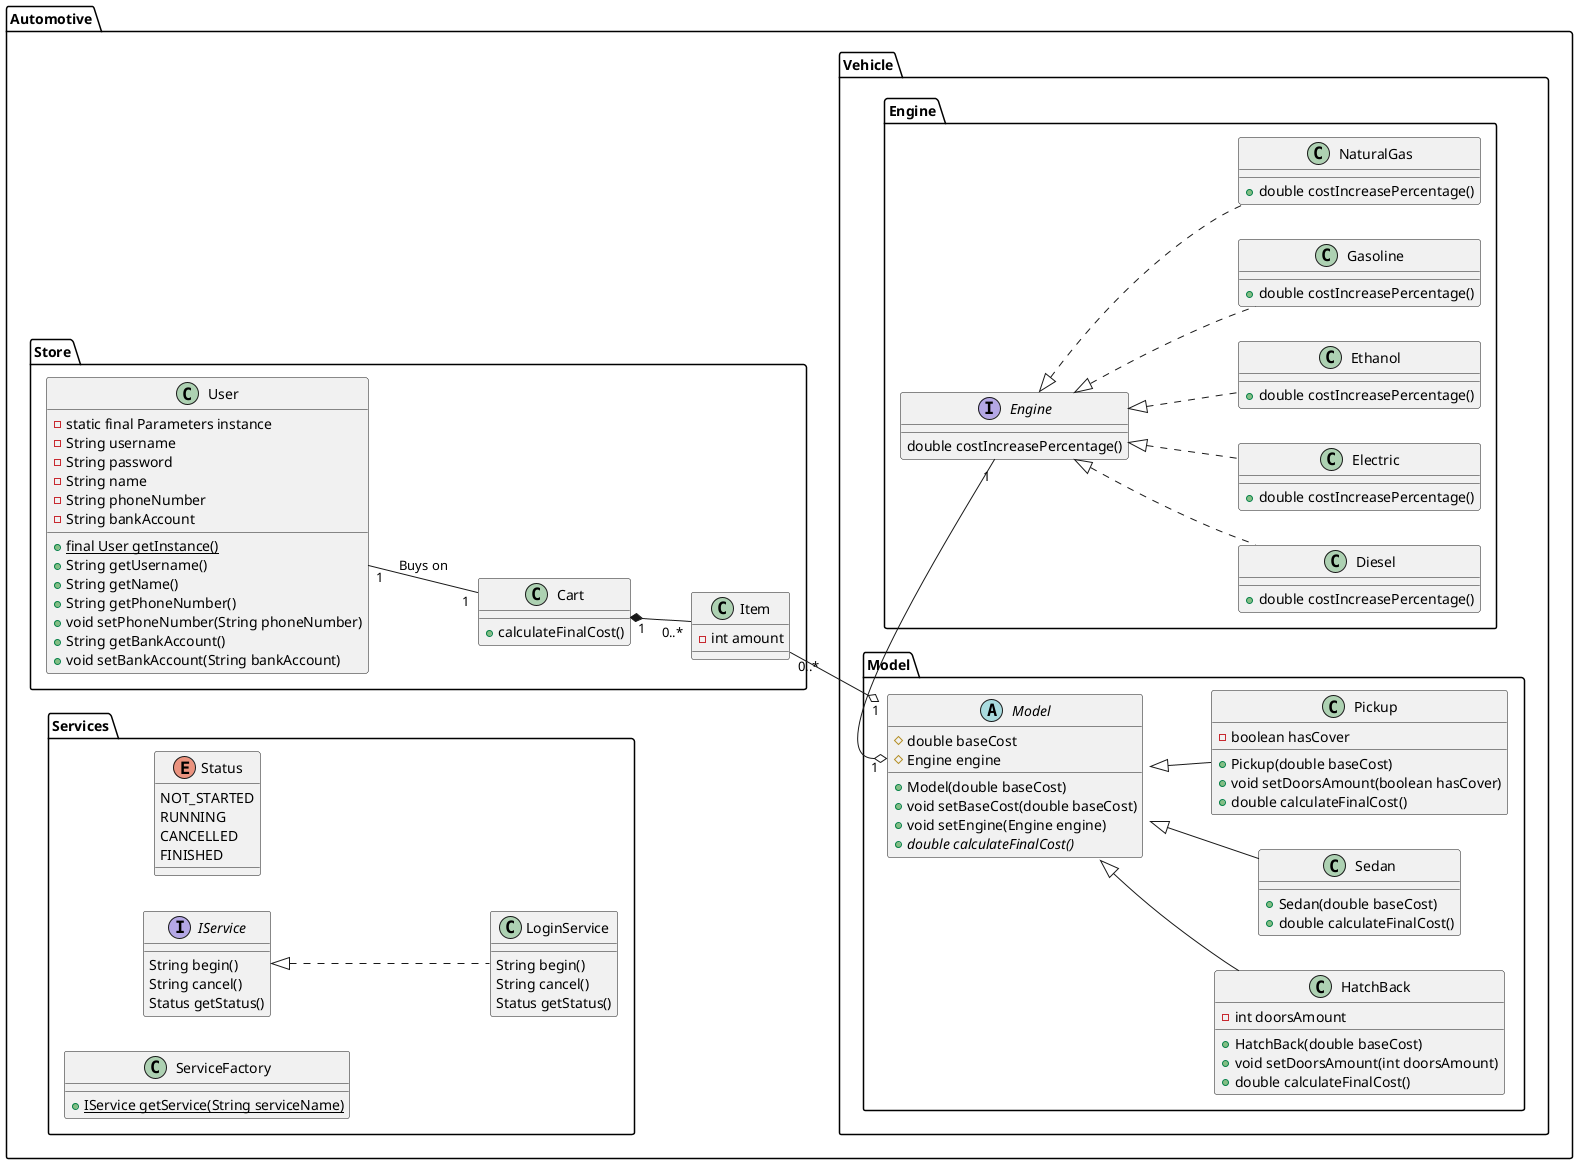 @startuml
'https://plantuml.com/class-diagram

left to right direction

package automotive_package as "Automotive" {

    package vehicle_package as "Vehicle" {

        package engine_package as "Engine" {

            interface Engine {
                double costIncreasePercentage()
            }

            class Diesel implements Engine {
                + double costIncreasePercentage()
            }

            class Electric implements Engine {
                + double costIncreasePercentage()
            }

            class Ethanol implements Engine {
                + double costIncreasePercentage()
            }

            class Gasoline implements Engine {
                + double costIncreasePercentage()
            }

            class NaturalGas implements Engine {
                + double costIncreasePercentage()
            }

        }

        package model_package as "Model" {

            abstract class Model {
                # double baseCost
                # Engine engine
                + Model(double baseCost)
                + void setBaseCost(double baseCost)
                + void setEngine(Engine engine)
                + {abstract} double calculateFinalCost()
            }
            Model::engine "1" o- "1" Engine

            class HatchBack extends Model {
                - int doorsAmount
                + HatchBack(double baseCost)
                + void setDoorsAmount(int doorsAmount)
                + double calculateFinalCost()
            }

            class Sedan extends Model {
                + Sedan(double baseCost)
                + double calculateFinalCost()
            }

            class Pickup extends Model {
                - boolean hasCover
                + Pickup(double baseCost)
                + void setDoorsAmount(boolean hasCover)
                + double calculateFinalCost()
            }

        }

    }

    package store_package as "Store" {

        class Item {
            - int amount
        }
        Item "0..*" --o "1" Model

        class Cart {
            + calculateFinalCost()
        }
        Cart "1" *-- "0..*" Item

        class User {
            - static final Parameters instance
            - String username
            - String password
            - String name
            - String phoneNumber
            - String bankAccount

            + {static} final User getInstance()
            + String getUsername()
            + String getName()
            + String getPhoneNumber()
            + void setPhoneNumber(String phoneNumber)
            + String getBankAccount()
            + void setBankAccount(String bankAccount)
        }
        User "1" -- "1" Cart : "Buys on"

    }

    package services_package as "Services" {

        enum Status {
            NOT_STARTED
            RUNNING
            CANCELLED
            FINISHED
        }

        interface IService {
            String begin()
            String cancel()
            Status getStatus()
        }

        class ServiceFactory {
            + {static} IService getService(String serviceName)
        }

        class LoginService implements IService {
            String begin()
            String cancel()
            Status getStatus()
        }

    }

}

@enduml